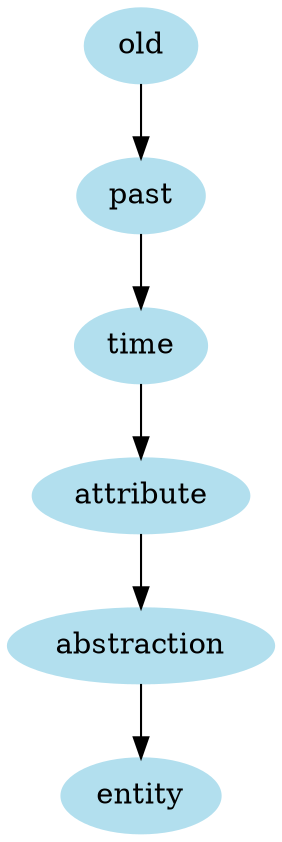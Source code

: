 digraph unix {
	node [color=lightblue2 style=filled]
	size="6,6"
	old -> past
	past -> time
	time -> attribute
	attribute -> abstraction
	abstraction -> entity
}
